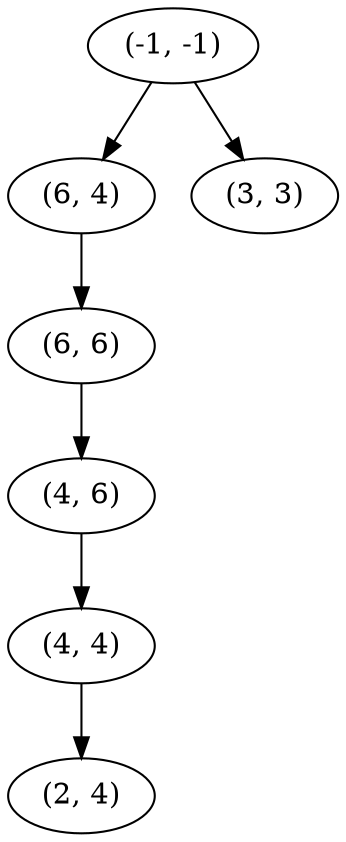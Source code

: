 strict digraph G {
"(6, 4)";
"(4, 4)";
"(4, 6)";
"(6, 6)";
"(-1, -1)";
"(2, 4)";
"(3, 3)";
"(6, 4)" -> "(6, 6)";
"(4, 4)" -> "(2, 4)";
"(4, 6)" -> "(4, 4)";
"(6, 6)" -> "(4, 6)";
"(-1, -1)" -> "(6, 4)";
"(-1, -1)" -> "(3, 3)";
}
